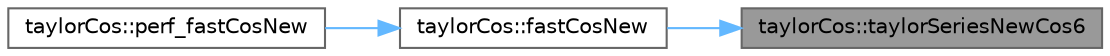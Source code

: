 digraph "taylorCos::taylorSeriesNewCos6"
{
 // LATEX_PDF_SIZE
  bgcolor="transparent";
  edge [fontname=Helvetica,fontsize=10,labelfontname=Helvetica,labelfontsize=10];
  node [fontname=Helvetica,fontsize=10,shape=box,height=0.2,width=0.4];
  rankdir="RL";
  Node1 [id="Node000001",label="taylorCos::taylorSeriesNewCos6",height=0.2,width=0.4,color="gray40", fillcolor="grey60", style="filled", fontcolor="black",tooltip=" "];
  Node1 -> Node2 [id="edge5_Node000001_Node000002",dir="back",color="steelblue1",style="solid",tooltip=" "];
  Node2 [id="Node000002",label="taylorCos::fastCosNew",height=0.2,width=0.4,color="grey40", fillcolor="white", style="filled",URL="$namespacetaylor_cos.html#a89cae290a30da458dc6519b54667090e",tooltip=" "];
  Node2 -> Node3 [id="edge6_Node000002_Node000003",dir="back",color="steelblue1",style="solid",tooltip=" "];
  Node3 [id="Node000003",label="taylorCos::perf_fastCosNew",height=0.2,width=0.4,color="grey40", fillcolor="white", style="filled",URL="$namespacetaylor_cos.html#ad53ccfba6926650a66c61b7fc5cd5337",tooltip=" "];
}

